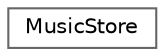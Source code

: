 digraph "Graphical Class Hierarchy"
{
 // LATEX_PDF_SIZE
  bgcolor="transparent";
  edge [fontname=Helvetica,fontsize=10,labelfontname=Helvetica,labelfontsize=10];
  node [fontname=Helvetica,fontsize=10,shape=box,height=0.2,width=0.4];
  rankdir="LR";
  Node0 [id="Node000000",label="MusicStore",height=0.2,width=0.4,color="grey40", fillcolor="white", style="filled",URL="$class_music_store.html",tooltip="Lớp đại diện cho cửa hàng âm nhạc, cung cấp các thao tác thêm, xóa, cập nhật và truy vấn mặt hàng."];
}
